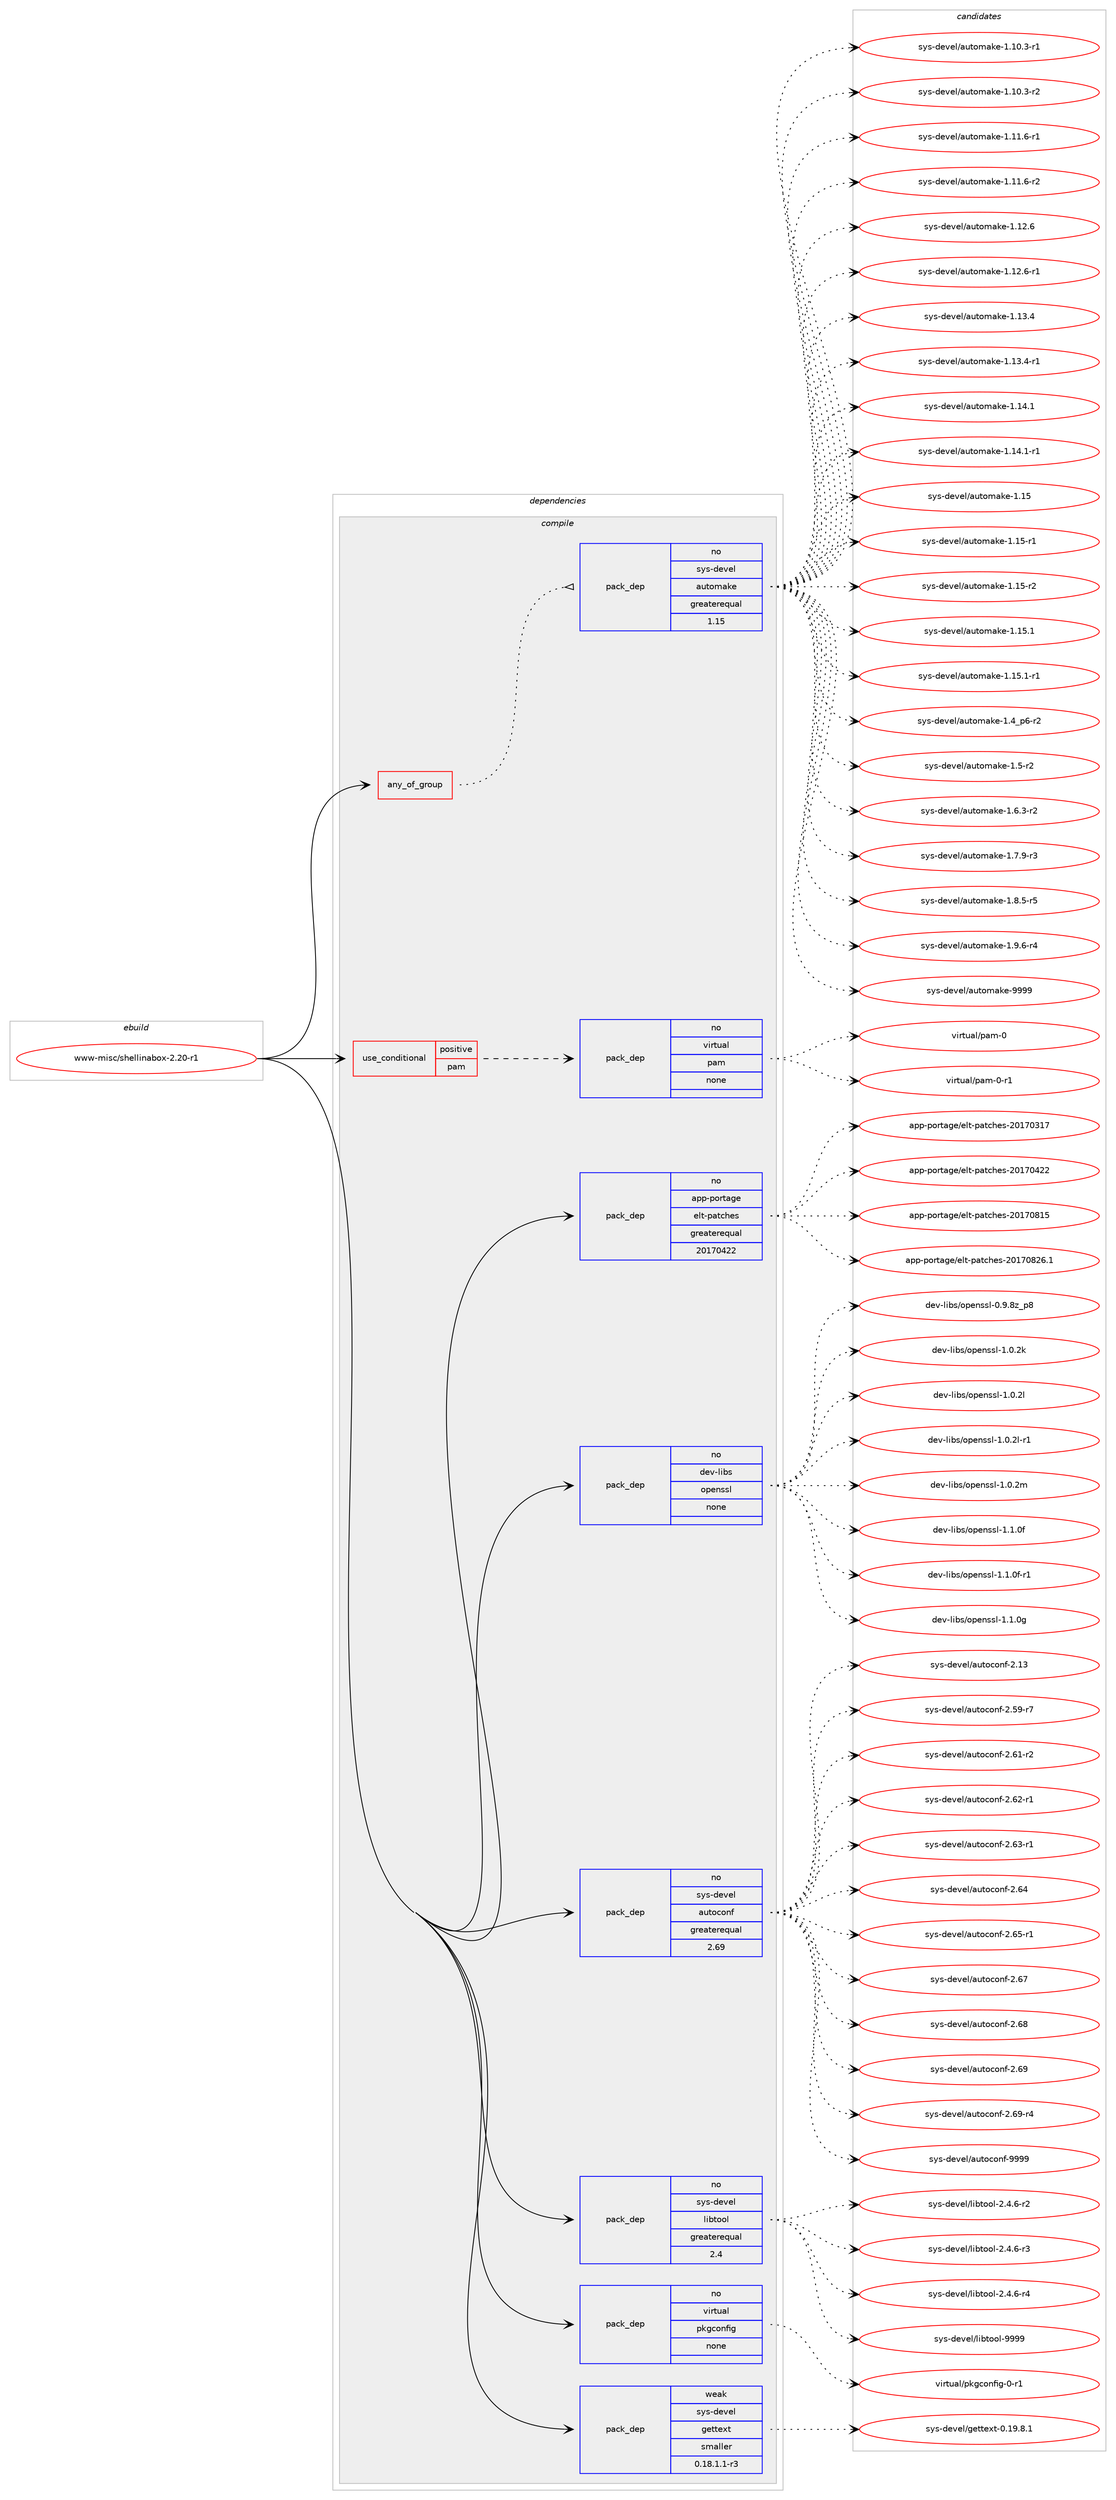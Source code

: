 digraph prolog {

# *************
# Graph options
# *************

newrank=true;
concentrate=true;
compound=true;
graph [rankdir=LR,fontname=Helvetica,fontsize=10,ranksep=1.5];#, ranksep=2.5, nodesep=0.2];
edge  [arrowhead=vee];
node  [fontname=Helvetica,fontsize=10];

# **********
# The ebuild
# **********

subgraph cluster_leftcol {
color=gray;
rank=same;
label=<<i>ebuild</i>>;
id [label="www-misc/shellinabox-2.20-r1", color=red, width=4, href="../www-misc/shellinabox-2.20-r1.svg"];
}

# ****************
# The dependencies
# ****************

subgraph cluster_midcol {
color=gray;
label=<<i>dependencies</i>>;
subgraph cluster_compile {
fillcolor="#eeeeee";
style=filled;
label=<<i>compile</i>>;
subgraph any8942 {
dependency505677 [label=<<TABLE BORDER="0" CELLBORDER="1" CELLSPACING="0" CELLPADDING="4"><TR><TD CELLPADDING="10">any_of_group</TD></TR></TABLE>>, shape=none, color=red];subgraph pack376075 {
dependency505678 [label=<<TABLE BORDER="0" CELLBORDER="1" CELLSPACING="0" CELLPADDING="4" WIDTH="220"><TR><TD ROWSPAN="6" CELLPADDING="30">pack_dep</TD></TR><TR><TD WIDTH="110">no</TD></TR><TR><TD>sys-devel</TD></TR><TR><TD>automake</TD></TR><TR><TD>greaterequal</TD></TR><TR><TD>1.15</TD></TR></TABLE>>, shape=none, color=blue];
}
dependency505677:e -> dependency505678:w [weight=20,style="dotted",arrowhead="oinv"];
}
id:e -> dependency505677:w [weight=20,style="solid",arrowhead="vee"];
subgraph cond120325 {
dependency505679 [label=<<TABLE BORDER="0" CELLBORDER="1" CELLSPACING="0" CELLPADDING="4"><TR><TD ROWSPAN="3" CELLPADDING="10">use_conditional</TD></TR><TR><TD>positive</TD></TR><TR><TD>pam</TD></TR></TABLE>>, shape=none, color=red];
subgraph pack376076 {
dependency505680 [label=<<TABLE BORDER="0" CELLBORDER="1" CELLSPACING="0" CELLPADDING="4" WIDTH="220"><TR><TD ROWSPAN="6" CELLPADDING="30">pack_dep</TD></TR><TR><TD WIDTH="110">no</TD></TR><TR><TD>virtual</TD></TR><TR><TD>pam</TD></TR><TR><TD>none</TD></TR><TR><TD></TD></TR></TABLE>>, shape=none, color=blue];
}
dependency505679:e -> dependency505680:w [weight=20,style="dashed",arrowhead="vee"];
}
id:e -> dependency505679:w [weight=20,style="solid",arrowhead="vee"];
subgraph pack376077 {
dependency505681 [label=<<TABLE BORDER="0" CELLBORDER="1" CELLSPACING="0" CELLPADDING="4" WIDTH="220"><TR><TD ROWSPAN="6" CELLPADDING="30">pack_dep</TD></TR><TR><TD WIDTH="110">no</TD></TR><TR><TD>app-portage</TD></TR><TR><TD>elt-patches</TD></TR><TR><TD>greaterequal</TD></TR><TR><TD>20170422</TD></TR></TABLE>>, shape=none, color=blue];
}
id:e -> dependency505681:w [weight=20,style="solid",arrowhead="vee"];
subgraph pack376078 {
dependency505682 [label=<<TABLE BORDER="0" CELLBORDER="1" CELLSPACING="0" CELLPADDING="4" WIDTH="220"><TR><TD ROWSPAN="6" CELLPADDING="30">pack_dep</TD></TR><TR><TD WIDTH="110">no</TD></TR><TR><TD>dev-libs</TD></TR><TR><TD>openssl</TD></TR><TR><TD>none</TD></TR><TR><TD></TD></TR></TABLE>>, shape=none, color=blue];
}
id:e -> dependency505682:w [weight=20,style="solid",arrowhead="vee"];
subgraph pack376079 {
dependency505683 [label=<<TABLE BORDER="0" CELLBORDER="1" CELLSPACING="0" CELLPADDING="4" WIDTH="220"><TR><TD ROWSPAN="6" CELLPADDING="30">pack_dep</TD></TR><TR><TD WIDTH="110">no</TD></TR><TR><TD>sys-devel</TD></TR><TR><TD>autoconf</TD></TR><TR><TD>greaterequal</TD></TR><TR><TD>2.69</TD></TR></TABLE>>, shape=none, color=blue];
}
id:e -> dependency505683:w [weight=20,style="solid",arrowhead="vee"];
subgraph pack376080 {
dependency505684 [label=<<TABLE BORDER="0" CELLBORDER="1" CELLSPACING="0" CELLPADDING="4" WIDTH="220"><TR><TD ROWSPAN="6" CELLPADDING="30">pack_dep</TD></TR><TR><TD WIDTH="110">no</TD></TR><TR><TD>sys-devel</TD></TR><TR><TD>libtool</TD></TR><TR><TD>greaterequal</TD></TR><TR><TD>2.4</TD></TR></TABLE>>, shape=none, color=blue];
}
id:e -> dependency505684:w [weight=20,style="solid",arrowhead="vee"];
subgraph pack376081 {
dependency505685 [label=<<TABLE BORDER="0" CELLBORDER="1" CELLSPACING="0" CELLPADDING="4" WIDTH="220"><TR><TD ROWSPAN="6" CELLPADDING="30">pack_dep</TD></TR><TR><TD WIDTH="110">no</TD></TR><TR><TD>virtual</TD></TR><TR><TD>pkgconfig</TD></TR><TR><TD>none</TD></TR><TR><TD></TD></TR></TABLE>>, shape=none, color=blue];
}
id:e -> dependency505685:w [weight=20,style="solid",arrowhead="vee"];
subgraph pack376082 {
dependency505686 [label=<<TABLE BORDER="0" CELLBORDER="1" CELLSPACING="0" CELLPADDING="4" WIDTH="220"><TR><TD ROWSPAN="6" CELLPADDING="30">pack_dep</TD></TR><TR><TD WIDTH="110">weak</TD></TR><TR><TD>sys-devel</TD></TR><TR><TD>gettext</TD></TR><TR><TD>smaller</TD></TR><TR><TD>0.18.1.1-r3</TD></TR></TABLE>>, shape=none, color=blue];
}
id:e -> dependency505686:w [weight=20,style="solid",arrowhead="vee"];
}
subgraph cluster_compileandrun {
fillcolor="#eeeeee";
style=filled;
label=<<i>compile and run</i>>;
}
subgraph cluster_run {
fillcolor="#eeeeee";
style=filled;
label=<<i>run</i>>;
}
}

# **************
# The candidates
# **************

subgraph cluster_choices {
rank=same;
color=gray;
label=<<i>candidates</i>>;

subgraph choice376075 {
color=black;
nodesep=1;
choice11512111545100101118101108479711711611110997107101454946494846514511449 [label="sys-devel/automake-1.10.3-r1", color=red, width=4,href="../sys-devel/automake-1.10.3-r1.svg"];
choice11512111545100101118101108479711711611110997107101454946494846514511450 [label="sys-devel/automake-1.10.3-r2", color=red, width=4,href="../sys-devel/automake-1.10.3-r2.svg"];
choice11512111545100101118101108479711711611110997107101454946494946544511449 [label="sys-devel/automake-1.11.6-r1", color=red, width=4,href="../sys-devel/automake-1.11.6-r1.svg"];
choice11512111545100101118101108479711711611110997107101454946494946544511450 [label="sys-devel/automake-1.11.6-r2", color=red, width=4,href="../sys-devel/automake-1.11.6-r2.svg"];
choice1151211154510010111810110847971171161111099710710145494649504654 [label="sys-devel/automake-1.12.6", color=red, width=4,href="../sys-devel/automake-1.12.6.svg"];
choice11512111545100101118101108479711711611110997107101454946495046544511449 [label="sys-devel/automake-1.12.6-r1", color=red, width=4,href="../sys-devel/automake-1.12.6-r1.svg"];
choice1151211154510010111810110847971171161111099710710145494649514652 [label="sys-devel/automake-1.13.4", color=red, width=4,href="../sys-devel/automake-1.13.4.svg"];
choice11512111545100101118101108479711711611110997107101454946495146524511449 [label="sys-devel/automake-1.13.4-r1", color=red, width=4,href="../sys-devel/automake-1.13.4-r1.svg"];
choice1151211154510010111810110847971171161111099710710145494649524649 [label="sys-devel/automake-1.14.1", color=red, width=4,href="../sys-devel/automake-1.14.1.svg"];
choice11512111545100101118101108479711711611110997107101454946495246494511449 [label="sys-devel/automake-1.14.1-r1", color=red, width=4,href="../sys-devel/automake-1.14.1-r1.svg"];
choice115121115451001011181011084797117116111109971071014549464953 [label="sys-devel/automake-1.15", color=red, width=4,href="../sys-devel/automake-1.15.svg"];
choice1151211154510010111810110847971171161111099710710145494649534511449 [label="sys-devel/automake-1.15-r1", color=red, width=4,href="../sys-devel/automake-1.15-r1.svg"];
choice1151211154510010111810110847971171161111099710710145494649534511450 [label="sys-devel/automake-1.15-r2", color=red, width=4,href="../sys-devel/automake-1.15-r2.svg"];
choice1151211154510010111810110847971171161111099710710145494649534649 [label="sys-devel/automake-1.15.1", color=red, width=4,href="../sys-devel/automake-1.15.1.svg"];
choice11512111545100101118101108479711711611110997107101454946495346494511449 [label="sys-devel/automake-1.15.1-r1", color=red, width=4,href="../sys-devel/automake-1.15.1-r1.svg"];
choice115121115451001011181011084797117116111109971071014549465295112544511450 [label="sys-devel/automake-1.4_p6-r2", color=red, width=4,href="../sys-devel/automake-1.4_p6-r2.svg"];
choice11512111545100101118101108479711711611110997107101454946534511450 [label="sys-devel/automake-1.5-r2", color=red, width=4,href="../sys-devel/automake-1.5-r2.svg"];
choice115121115451001011181011084797117116111109971071014549465446514511450 [label="sys-devel/automake-1.6.3-r2", color=red, width=4,href="../sys-devel/automake-1.6.3-r2.svg"];
choice115121115451001011181011084797117116111109971071014549465546574511451 [label="sys-devel/automake-1.7.9-r3", color=red, width=4,href="../sys-devel/automake-1.7.9-r3.svg"];
choice115121115451001011181011084797117116111109971071014549465646534511453 [label="sys-devel/automake-1.8.5-r5", color=red, width=4,href="../sys-devel/automake-1.8.5-r5.svg"];
choice115121115451001011181011084797117116111109971071014549465746544511452 [label="sys-devel/automake-1.9.6-r4", color=red, width=4,href="../sys-devel/automake-1.9.6-r4.svg"];
choice115121115451001011181011084797117116111109971071014557575757 [label="sys-devel/automake-9999", color=red, width=4,href="../sys-devel/automake-9999.svg"];
dependency505678:e -> choice11512111545100101118101108479711711611110997107101454946494846514511449:w [style=dotted,weight="100"];
dependency505678:e -> choice11512111545100101118101108479711711611110997107101454946494846514511450:w [style=dotted,weight="100"];
dependency505678:e -> choice11512111545100101118101108479711711611110997107101454946494946544511449:w [style=dotted,weight="100"];
dependency505678:e -> choice11512111545100101118101108479711711611110997107101454946494946544511450:w [style=dotted,weight="100"];
dependency505678:e -> choice1151211154510010111810110847971171161111099710710145494649504654:w [style=dotted,weight="100"];
dependency505678:e -> choice11512111545100101118101108479711711611110997107101454946495046544511449:w [style=dotted,weight="100"];
dependency505678:e -> choice1151211154510010111810110847971171161111099710710145494649514652:w [style=dotted,weight="100"];
dependency505678:e -> choice11512111545100101118101108479711711611110997107101454946495146524511449:w [style=dotted,weight="100"];
dependency505678:e -> choice1151211154510010111810110847971171161111099710710145494649524649:w [style=dotted,weight="100"];
dependency505678:e -> choice11512111545100101118101108479711711611110997107101454946495246494511449:w [style=dotted,weight="100"];
dependency505678:e -> choice115121115451001011181011084797117116111109971071014549464953:w [style=dotted,weight="100"];
dependency505678:e -> choice1151211154510010111810110847971171161111099710710145494649534511449:w [style=dotted,weight="100"];
dependency505678:e -> choice1151211154510010111810110847971171161111099710710145494649534511450:w [style=dotted,weight="100"];
dependency505678:e -> choice1151211154510010111810110847971171161111099710710145494649534649:w [style=dotted,weight="100"];
dependency505678:e -> choice11512111545100101118101108479711711611110997107101454946495346494511449:w [style=dotted,weight="100"];
dependency505678:e -> choice115121115451001011181011084797117116111109971071014549465295112544511450:w [style=dotted,weight="100"];
dependency505678:e -> choice11512111545100101118101108479711711611110997107101454946534511450:w [style=dotted,weight="100"];
dependency505678:e -> choice115121115451001011181011084797117116111109971071014549465446514511450:w [style=dotted,weight="100"];
dependency505678:e -> choice115121115451001011181011084797117116111109971071014549465546574511451:w [style=dotted,weight="100"];
dependency505678:e -> choice115121115451001011181011084797117116111109971071014549465646534511453:w [style=dotted,weight="100"];
dependency505678:e -> choice115121115451001011181011084797117116111109971071014549465746544511452:w [style=dotted,weight="100"];
dependency505678:e -> choice115121115451001011181011084797117116111109971071014557575757:w [style=dotted,weight="100"];
}
subgraph choice376076 {
color=black;
nodesep=1;
choice1181051141161179710847112971094548 [label="virtual/pam-0", color=red, width=4,href="../virtual/pam-0.svg"];
choice11810511411611797108471129710945484511449 [label="virtual/pam-0-r1", color=red, width=4,href="../virtual/pam-0-r1.svg"];
dependency505680:e -> choice1181051141161179710847112971094548:w [style=dotted,weight="100"];
dependency505680:e -> choice11810511411611797108471129710945484511449:w [style=dotted,weight="100"];
}
subgraph choice376077 {
color=black;
nodesep=1;
choice97112112451121111141169710310147101108116451129711699104101115455048495548514955 [label="app-portage/elt-patches-20170317", color=red, width=4,href="../app-portage/elt-patches-20170317.svg"];
choice97112112451121111141169710310147101108116451129711699104101115455048495548525050 [label="app-portage/elt-patches-20170422", color=red, width=4,href="../app-portage/elt-patches-20170422.svg"];
choice97112112451121111141169710310147101108116451129711699104101115455048495548564953 [label="app-portage/elt-patches-20170815", color=red, width=4,href="../app-portage/elt-patches-20170815.svg"];
choice971121124511211111411697103101471011081164511297116991041011154550484955485650544649 [label="app-portage/elt-patches-20170826.1", color=red, width=4,href="../app-portage/elt-patches-20170826.1.svg"];
dependency505681:e -> choice97112112451121111141169710310147101108116451129711699104101115455048495548514955:w [style=dotted,weight="100"];
dependency505681:e -> choice97112112451121111141169710310147101108116451129711699104101115455048495548525050:w [style=dotted,weight="100"];
dependency505681:e -> choice97112112451121111141169710310147101108116451129711699104101115455048495548564953:w [style=dotted,weight="100"];
dependency505681:e -> choice971121124511211111411697103101471011081164511297116991041011154550484955485650544649:w [style=dotted,weight="100"];
}
subgraph choice376078 {
color=black;
nodesep=1;
choice1001011184510810598115471111121011101151151084548465746561229511256 [label="dev-libs/openssl-0.9.8z_p8", color=red, width=4,href="../dev-libs/openssl-0.9.8z_p8.svg"];
choice100101118451081059811547111112101110115115108454946484650107 [label="dev-libs/openssl-1.0.2k", color=red, width=4,href="../dev-libs/openssl-1.0.2k.svg"];
choice100101118451081059811547111112101110115115108454946484650108 [label="dev-libs/openssl-1.0.2l", color=red, width=4,href="../dev-libs/openssl-1.0.2l.svg"];
choice1001011184510810598115471111121011101151151084549464846501084511449 [label="dev-libs/openssl-1.0.2l-r1", color=red, width=4,href="../dev-libs/openssl-1.0.2l-r1.svg"];
choice100101118451081059811547111112101110115115108454946484650109 [label="dev-libs/openssl-1.0.2m", color=red, width=4,href="../dev-libs/openssl-1.0.2m.svg"];
choice100101118451081059811547111112101110115115108454946494648102 [label="dev-libs/openssl-1.1.0f", color=red, width=4,href="../dev-libs/openssl-1.1.0f.svg"];
choice1001011184510810598115471111121011101151151084549464946481024511449 [label="dev-libs/openssl-1.1.0f-r1", color=red, width=4,href="../dev-libs/openssl-1.1.0f-r1.svg"];
choice100101118451081059811547111112101110115115108454946494648103 [label="dev-libs/openssl-1.1.0g", color=red, width=4,href="../dev-libs/openssl-1.1.0g.svg"];
dependency505682:e -> choice1001011184510810598115471111121011101151151084548465746561229511256:w [style=dotted,weight="100"];
dependency505682:e -> choice100101118451081059811547111112101110115115108454946484650107:w [style=dotted,weight="100"];
dependency505682:e -> choice100101118451081059811547111112101110115115108454946484650108:w [style=dotted,weight="100"];
dependency505682:e -> choice1001011184510810598115471111121011101151151084549464846501084511449:w [style=dotted,weight="100"];
dependency505682:e -> choice100101118451081059811547111112101110115115108454946484650109:w [style=dotted,weight="100"];
dependency505682:e -> choice100101118451081059811547111112101110115115108454946494648102:w [style=dotted,weight="100"];
dependency505682:e -> choice1001011184510810598115471111121011101151151084549464946481024511449:w [style=dotted,weight="100"];
dependency505682:e -> choice100101118451081059811547111112101110115115108454946494648103:w [style=dotted,weight="100"];
}
subgraph choice376079 {
color=black;
nodesep=1;
choice115121115451001011181011084797117116111991111101024550464951 [label="sys-devel/autoconf-2.13", color=red, width=4,href="../sys-devel/autoconf-2.13.svg"];
choice1151211154510010111810110847971171161119911111010245504653574511455 [label="sys-devel/autoconf-2.59-r7", color=red, width=4,href="../sys-devel/autoconf-2.59-r7.svg"];
choice1151211154510010111810110847971171161119911111010245504654494511450 [label="sys-devel/autoconf-2.61-r2", color=red, width=4,href="../sys-devel/autoconf-2.61-r2.svg"];
choice1151211154510010111810110847971171161119911111010245504654504511449 [label="sys-devel/autoconf-2.62-r1", color=red, width=4,href="../sys-devel/autoconf-2.62-r1.svg"];
choice1151211154510010111810110847971171161119911111010245504654514511449 [label="sys-devel/autoconf-2.63-r1", color=red, width=4,href="../sys-devel/autoconf-2.63-r1.svg"];
choice115121115451001011181011084797117116111991111101024550465452 [label="sys-devel/autoconf-2.64", color=red, width=4,href="../sys-devel/autoconf-2.64.svg"];
choice1151211154510010111810110847971171161119911111010245504654534511449 [label="sys-devel/autoconf-2.65-r1", color=red, width=4,href="../sys-devel/autoconf-2.65-r1.svg"];
choice115121115451001011181011084797117116111991111101024550465455 [label="sys-devel/autoconf-2.67", color=red, width=4,href="../sys-devel/autoconf-2.67.svg"];
choice115121115451001011181011084797117116111991111101024550465456 [label="sys-devel/autoconf-2.68", color=red, width=4,href="../sys-devel/autoconf-2.68.svg"];
choice115121115451001011181011084797117116111991111101024550465457 [label="sys-devel/autoconf-2.69", color=red, width=4,href="../sys-devel/autoconf-2.69.svg"];
choice1151211154510010111810110847971171161119911111010245504654574511452 [label="sys-devel/autoconf-2.69-r4", color=red, width=4,href="../sys-devel/autoconf-2.69-r4.svg"];
choice115121115451001011181011084797117116111991111101024557575757 [label="sys-devel/autoconf-9999", color=red, width=4,href="../sys-devel/autoconf-9999.svg"];
dependency505683:e -> choice115121115451001011181011084797117116111991111101024550464951:w [style=dotted,weight="100"];
dependency505683:e -> choice1151211154510010111810110847971171161119911111010245504653574511455:w [style=dotted,weight="100"];
dependency505683:e -> choice1151211154510010111810110847971171161119911111010245504654494511450:w [style=dotted,weight="100"];
dependency505683:e -> choice1151211154510010111810110847971171161119911111010245504654504511449:w [style=dotted,weight="100"];
dependency505683:e -> choice1151211154510010111810110847971171161119911111010245504654514511449:w [style=dotted,weight="100"];
dependency505683:e -> choice115121115451001011181011084797117116111991111101024550465452:w [style=dotted,weight="100"];
dependency505683:e -> choice1151211154510010111810110847971171161119911111010245504654534511449:w [style=dotted,weight="100"];
dependency505683:e -> choice115121115451001011181011084797117116111991111101024550465455:w [style=dotted,weight="100"];
dependency505683:e -> choice115121115451001011181011084797117116111991111101024550465456:w [style=dotted,weight="100"];
dependency505683:e -> choice115121115451001011181011084797117116111991111101024550465457:w [style=dotted,weight="100"];
dependency505683:e -> choice1151211154510010111810110847971171161119911111010245504654574511452:w [style=dotted,weight="100"];
dependency505683:e -> choice115121115451001011181011084797117116111991111101024557575757:w [style=dotted,weight="100"];
}
subgraph choice376080 {
color=black;
nodesep=1;
choice1151211154510010111810110847108105981161111111084550465246544511450 [label="sys-devel/libtool-2.4.6-r2", color=red, width=4,href="../sys-devel/libtool-2.4.6-r2.svg"];
choice1151211154510010111810110847108105981161111111084550465246544511451 [label="sys-devel/libtool-2.4.6-r3", color=red, width=4,href="../sys-devel/libtool-2.4.6-r3.svg"];
choice1151211154510010111810110847108105981161111111084550465246544511452 [label="sys-devel/libtool-2.4.6-r4", color=red, width=4,href="../sys-devel/libtool-2.4.6-r4.svg"];
choice1151211154510010111810110847108105981161111111084557575757 [label="sys-devel/libtool-9999", color=red, width=4,href="../sys-devel/libtool-9999.svg"];
dependency505684:e -> choice1151211154510010111810110847108105981161111111084550465246544511450:w [style=dotted,weight="100"];
dependency505684:e -> choice1151211154510010111810110847108105981161111111084550465246544511451:w [style=dotted,weight="100"];
dependency505684:e -> choice1151211154510010111810110847108105981161111111084550465246544511452:w [style=dotted,weight="100"];
dependency505684:e -> choice1151211154510010111810110847108105981161111111084557575757:w [style=dotted,weight="100"];
}
subgraph choice376081 {
color=black;
nodesep=1;
choice11810511411611797108471121071039911111010210510345484511449 [label="virtual/pkgconfig-0-r1", color=red, width=4,href="../virtual/pkgconfig-0-r1.svg"];
dependency505685:e -> choice11810511411611797108471121071039911111010210510345484511449:w [style=dotted,weight="100"];
}
subgraph choice376082 {
color=black;
nodesep=1;
choice1151211154510010111810110847103101116116101120116454846495746564649 [label="sys-devel/gettext-0.19.8.1", color=red, width=4,href="../sys-devel/gettext-0.19.8.1.svg"];
dependency505686:e -> choice1151211154510010111810110847103101116116101120116454846495746564649:w [style=dotted,weight="100"];
}
}

}
